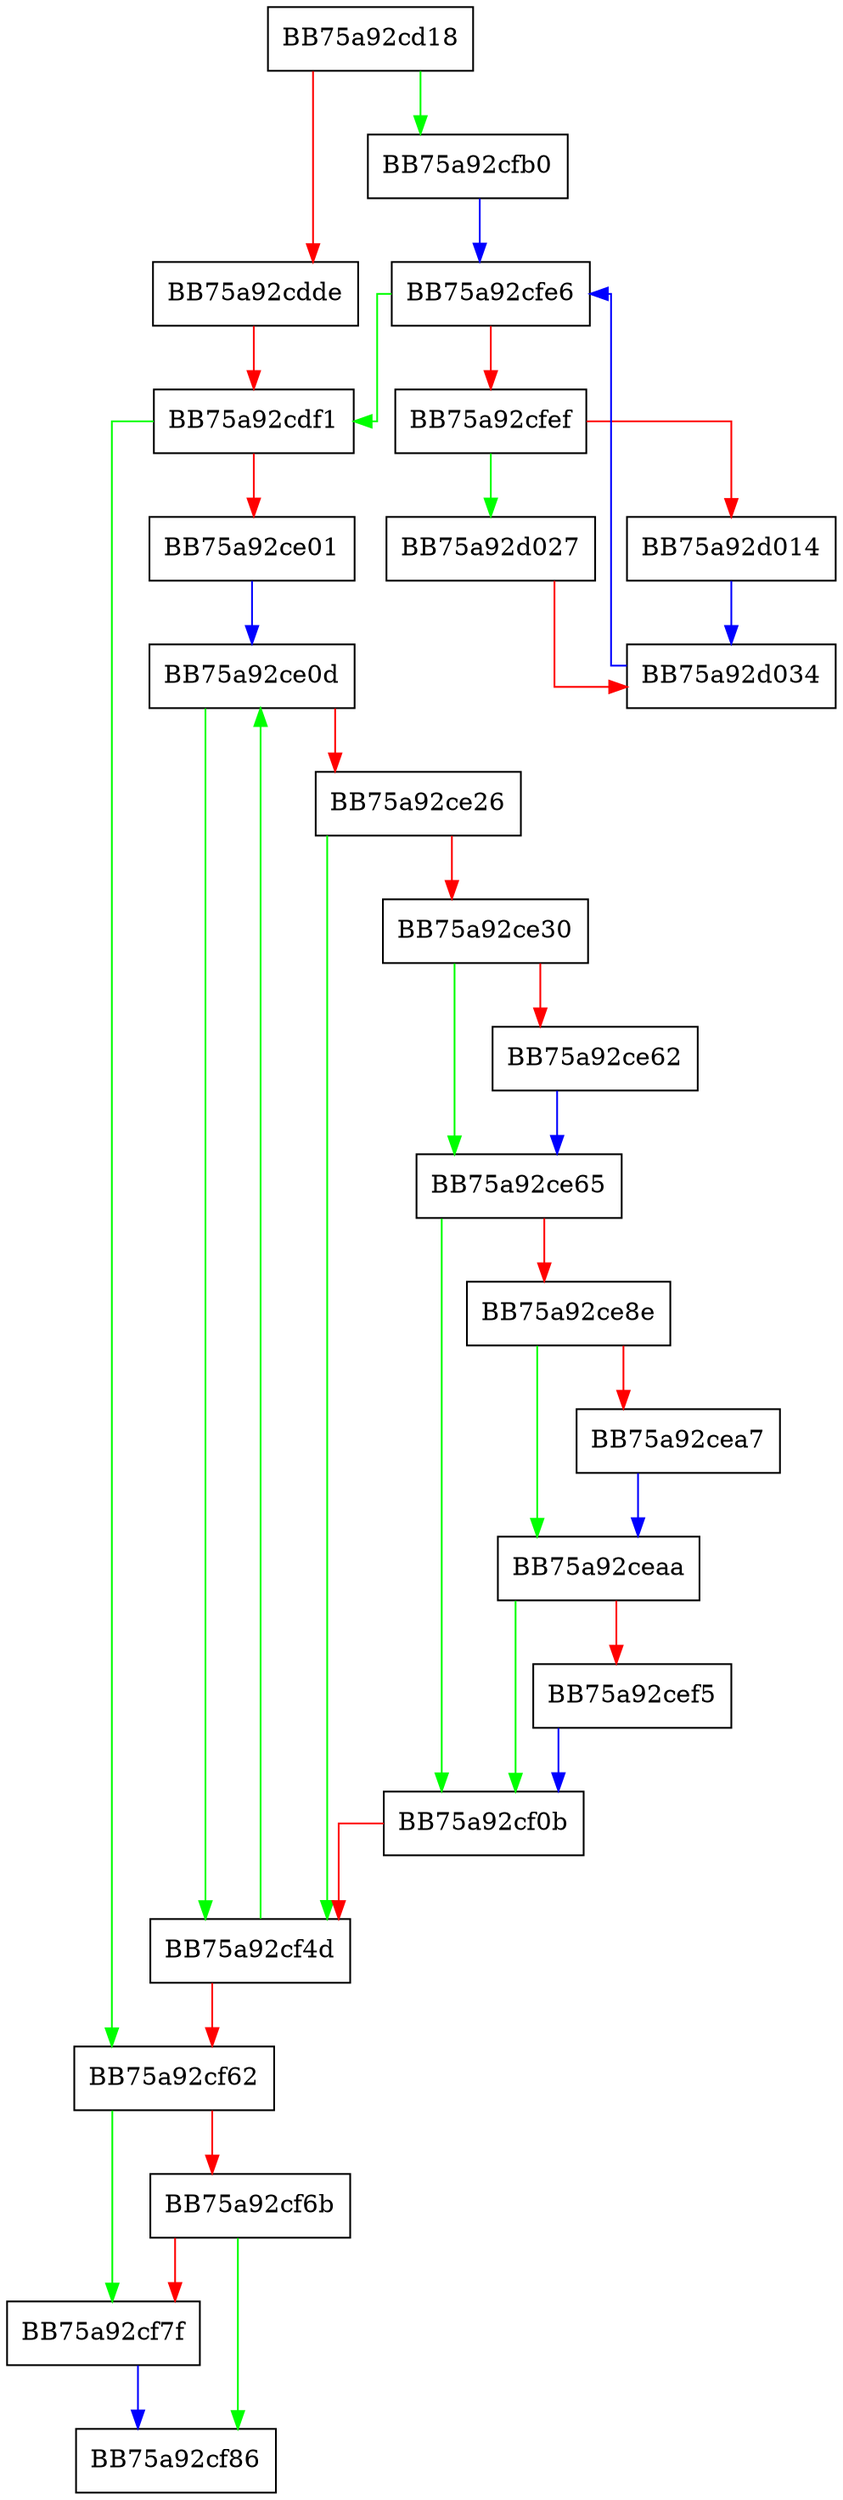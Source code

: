 digraph init {
  node [shape="box"];
  graph [splines=ortho];
  BB75a92cd18 -> BB75a92cfb0 [color="green"];
  BB75a92cd18 -> BB75a92cdde [color="red"];
  BB75a92cdde -> BB75a92cdf1 [color="red"];
  BB75a92cdf1 -> BB75a92cf62 [color="green"];
  BB75a92cdf1 -> BB75a92ce01 [color="red"];
  BB75a92ce01 -> BB75a92ce0d [color="blue"];
  BB75a92ce0d -> BB75a92cf4d [color="green"];
  BB75a92ce0d -> BB75a92ce26 [color="red"];
  BB75a92ce26 -> BB75a92cf4d [color="green"];
  BB75a92ce26 -> BB75a92ce30 [color="red"];
  BB75a92ce30 -> BB75a92ce65 [color="green"];
  BB75a92ce30 -> BB75a92ce62 [color="red"];
  BB75a92ce62 -> BB75a92ce65 [color="blue"];
  BB75a92ce65 -> BB75a92cf0b [color="green"];
  BB75a92ce65 -> BB75a92ce8e [color="red"];
  BB75a92ce8e -> BB75a92ceaa [color="green"];
  BB75a92ce8e -> BB75a92cea7 [color="red"];
  BB75a92cea7 -> BB75a92ceaa [color="blue"];
  BB75a92ceaa -> BB75a92cf0b [color="green"];
  BB75a92ceaa -> BB75a92cef5 [color="red"];
  BB75a92cef5 -> BB75a92cf0b [color="blue"];
  BB75a92cf0b -> BB75a92cf4d [color="red"];
  BB75a92cf4d -> BB75a92ce0d [color="green"];
  BB75a92cf4d -> BB75a92cf62 [color="red"];
  BB75a92cf62 -> BB75a92cf7f [color="green"];
  BB75a92cf62 -> BB75a92cf6b [color="red"];
  BB75a92cf6b -> BB75a92cf86 [color="green"];
  BB75a92cf6b -> BB75a92cf7f [color="red"];
  BB75a92cf7f -> BB75a92cf86 [color="blue"];
  BB75a92cfb0 -> BB75a92cfe6 [color="blue"];
  BB75a92cfe6 -> BB75a92cdf1 [color="green"];
  BB75a92cfe6 -> BB75a92cfef [color="red"];
  BB75a92cfef -> BB75a92d027 [color="green"];
  BB75a92cfef -> BB75a92d014 [color="red"];
  BB75a92d014 -> BB75a92d034 [color="blue"];
  BB75a92d027 -> BB75a92d034 [color="red"];
  BB75a92d034 -> BB75a92cfe6 [color="blue"];
}